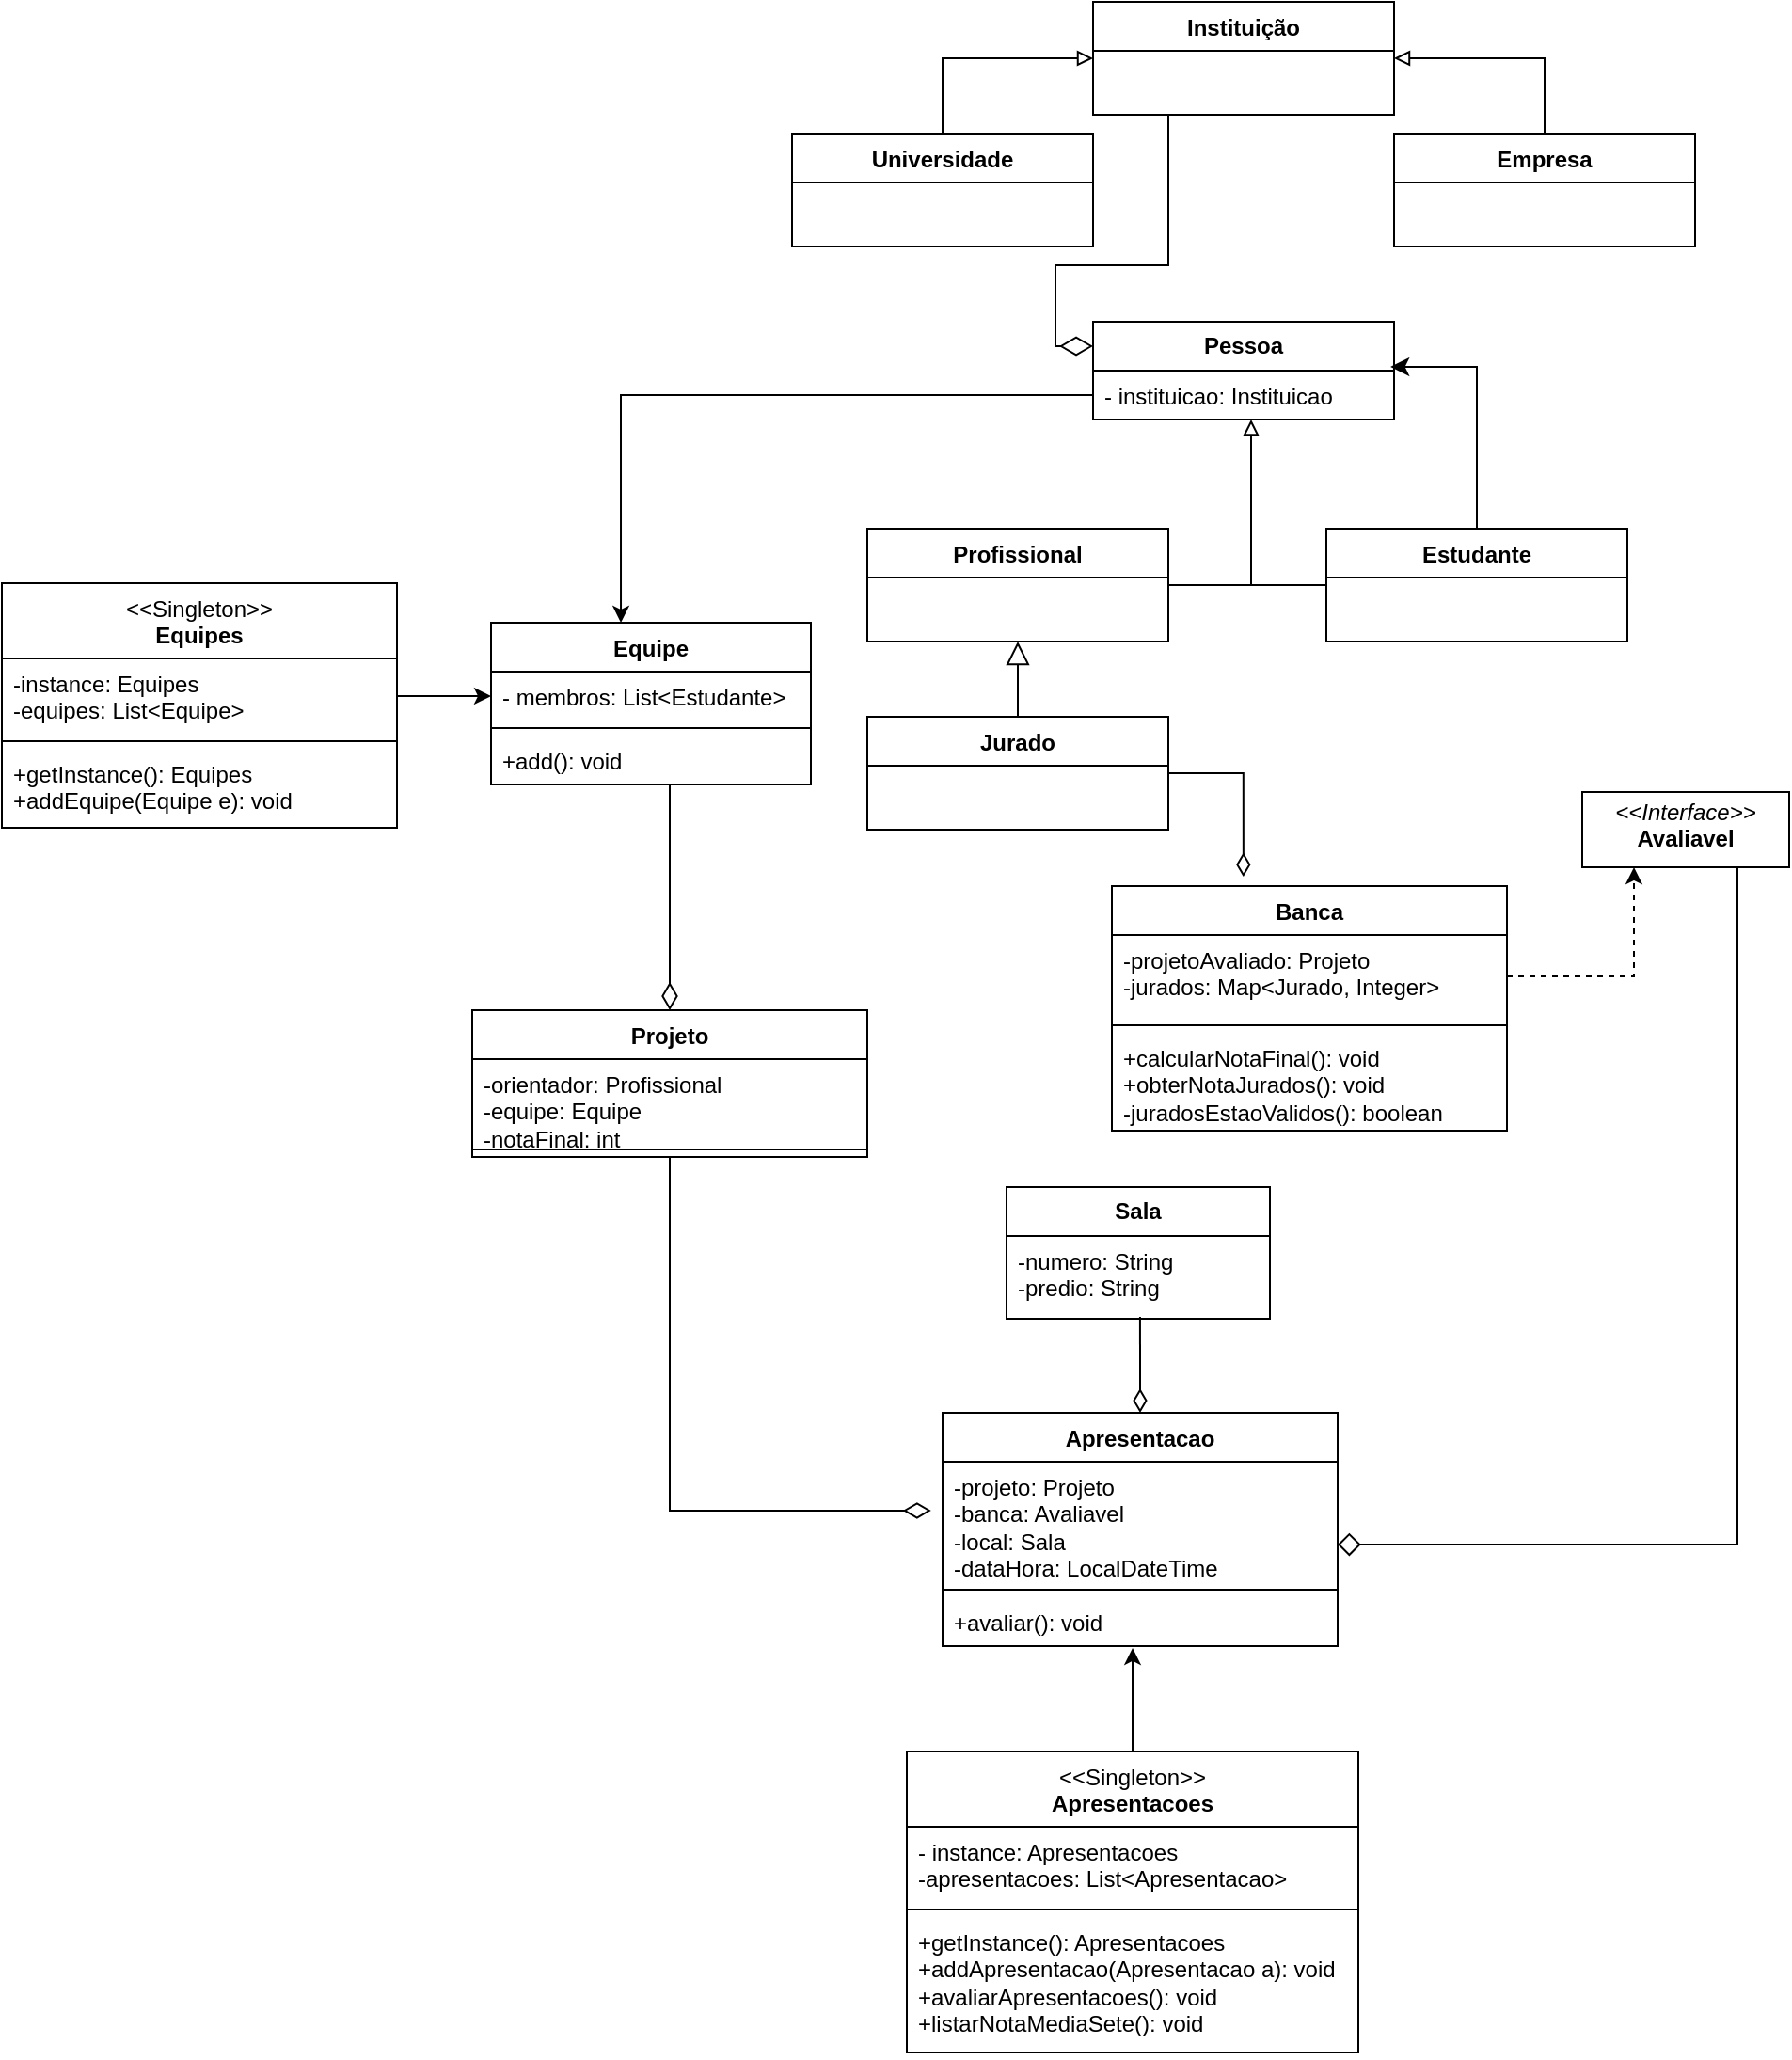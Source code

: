<mxfile version="27.1.4">
  <diagram name="Página-1" id="xgbrKAx0wlxHEmfp4IY5">
    <mxGraphModel dx="1384" dy="749" grid="1" gridSize="10" guides="1" tooltips="1" connect="1" arrows="1" fold="1" page="1" pageScale="1" pageWidth="827" pageHeight="1169" math="0" shadow="0">
      <root>
        <mxCell id="0" />
        <mxCell id="1" parent="0" />
        <mxCell id="J4c16XSMxp99QWXPM8vh-28" style="edgeStyle=orthogonalEdgeStyle;rounded=0;orthogonalLoop=1;jettySize=auto;html=1;exitX=0.25;exitY=1;exitDx=0;exitDy=0;entryX=0;entryY=0.25;entryDx=0;entryDy=0;endArrow=diamondThin;endFill=0;strokeWidth=1;endSize=15;" edge="1" parent="1" source="J4c16XSMxp99QWXPM8vh-1" target="J4c16XSMxp99QWXPM8vh-10">
          <mxGeometry relative="1" as="geometry">
            <Array as="points">
              <mxPoint x="250" y="170" />
              <mxPoint x="190" y="170" />
              <mxPoint x="190" y="213" />
            </Array>
          </mxGeometry>
        </mxCell>
        <mxCell id="J4c16XSMxp99QWXPM8vh-1" value="Instituição" style="swimlane;fontStyle=1;align=center;verticalAlign=top;childLayout=stackLayout;horizontal=1;startSize=26;horizontalStack=0;resizeParent=1;resizeParentMax=0;resizeLast=0;collapsible=1;marginBottom=0;whiteSpace=wrap;html=1;" vertex="1" parent="1">
          <mxGeometry x="210" y="30" width="160" height="60" as="geometry" />
        </mxCell>
        <mxCell id="J4c16XSMxp99QWXPM8vh-6" style="edgeStyle=orthogonalEdgeStyle;rounded=0;orthogonalLoop=1;jettySize=auto;html=1;exitX=0.5;exitY=0;exitDx=0;exitDy=0;entryX=0;entryY=0.5;entryDx=0;entryDy=0;endArrow=block;endFill=0;" edge="1" parent="1" source="J4c16XSMxp99QWXPM8vh-5" target="J4c16XSMxp99QWXPM8vh-1">
          <mxGeometry relative="1" as="geometry" />
        </mxCell>
        <mxCell id="J4c16XSMxp99QWXPM8vh-5" value="Universidade" style="swimlane;fontStyle=1;align=center;verticalAlign=top;childLayout=stackLayout;horizontal=1;startSize=26;horizontalStack=0;resizeParent=1;resizeParentMax=0;resizeLast=0;collapsible=1;marginBottom=0;whiteSpace=wrap;html=1;" vertex="1" parent="1">
          <mxGeometry x="50" y="100" width="160" height="60" as="geometry" />
        </mxCell>
        <mxCell id="J4c16XSMxp99QWXPM8vh-8" style="edgeStyle=orthogonalEdgeStyle;rounded=0;orthogonalLoop=1;jettySize=auto;html=1;exitX=0.5;exitY=0;exitDx=0;exitDy=0;entryX=1;entryY=0.5;entryDx=0;entryDy=0;endArrow=block;endFill=0;" edge="1" parent="1" source="J4c16XSMxp99QWXPM8vh-7" target="J4c16XSMxp99QWXPM8vh-1">
          <mxGeometry relative="1" as="geometry" />
        </mxCell>
        <mxCell id="J4c16XSMxp99QWXPM8vh-7" value="Empresa" style="swimlane;fontStyle=1;align=center;verticalAlign=top;childLayout=stackLayout;horizontal=1;startSize=26;horizontalStack=0;resizeParent=1;resizeParentMax=0;resizeLast=0;collapsible=1;marginBottom=0;whiteSpace=wrap;html=1;" vertex="1" parent="1">
          <mxGeometry x="370" y="100" width="160" height="60" as="geometry" />
        </mxCell>
        <mxCell id="J4c16XSMxp99QWXPM8vh-10" value="&lt;b&gt;Pessoa&lt;/b&gt;" style="swimlane;fontStyle=0;childLayout=stackLayout;horizontal=1;startSize=26;fillColor=none;horizontalStack=0;resizeParent=1;resizeParentMax=0;resizeLast=0;collapsible=1;marginBottom=0;whiteSpace=wrap;html=1;" vertex="1" parent="1">
          <mxGeometry x="210" y="200" width="160" height="52" as="geometry" />
        </mxCell>
        <mxCell id="J4c16XSMxp99QWXPM8vh-11" value="- instituicao: Instituicao" style="text;strokeColor=none;fillColor=none;align=left;verticalAlign=top;spacingLeft=4;spacingRight=4;overflow=hidden;rotatable=0;points=[[0,0.5],[1,0.5]];portConstraint=eastwest;whiteSpace=wrap;html=1;" vertex="1" parent="J4c16XSMxp99QWXPM8vh-10">
          <mxGeometry y="26" width="160" height="26" as="geometry" />
        </mxCell>
        <mxCell id="J4c16XSMxp99QWXPM8vh-21" style="edgeStyle=orthogonalEdgeStyle;rounded=0;orthogonalLoop=1;jettySize=auto;html=1;exitX=0;exitY=0.5;exitDx=0;exitDy=0;entryX=1;entryY=0.5;entryDx=0;entryDy=0;endArrow=none;startFill=0;" edge="1" parent="1" source="J4c16XSMxp99QWXPM8vh-14" target="J4c16XSMxp99QWXPM8vh-16">
          <mxGeometry relative="1" as="geometry" />
        </mxCell>
        <mxCell id="J4c16XSMxp99QWXPM8vh-14" value="Estudante" style="swimlane;fontStyle=1;align=center;verticalAlign=top;childLayout=stackLayout;horizontal=1;startSize=26;horizontalStack=0;resizeParent=1;resizeParentMax=0;resizeLast=0;collapsible=1;marginBottom=0;whiteSpace=wrap;html=1;" vertex="1" parent="1">
          <mxGeometry x="334" y="310" width="160" height="60" as="geometry" />
        </mxCell>
        <mxCell id="J4c16XSMxp99QWXPM8vh-15" style="edgeStyle=orthogonalEdgeStyle;rounded=0;orthogonalLoop=1;jettySize=auto;html=1;exitX=0.5;exitY=0;exitDx=0;exitDy=0;entryX=0.988;entryY=-0.077;entryDx=0;entryDy=0;entryPerimeter=0;endSize=7;" edge="1" parent="1" source="J4c16XSMxp99QWXPM8vh-14" target="J4c16XSMxp99QWXPM8vh-11">
          <mxGeometry relative="1" as="geometry" />
        </mxCell>
        <mxCell id="J4c16XSMxp99QWXPM8vh-16" value="&lt;div&gt;Profissional&lt;/div&gt;" style="swimlane;fontStyle=1;align=center;verticalAlign=top;childLayout=stackLayout;horizontal=1;startSize=26;horizontalStack=0;resizeParent=1;resizeParentMax=0;resizeLast=0;collapsible=1;marginBottom=0;whiteSpace=wrap;html=1;" vertex="1" parent="1">
          <mxGeometry x="90" y="310" width="160" height="60" as="geometry" />
        </mxCell>
        <mxCell id="J4c16XSMxp99QWXPM8vh-20" style="edgeStyle=orthogonalEdgeStyle;rounded=0;orthogonalLoop=1;jettySize=auto;html=1;exitX=1;exitY=0.5;exitDx=0;exitDy=0;entryX=0.525;entryY=1;entryDx=0;entryDy=0;entryPerimeter=0;endArrow=block;endFill=0;" edge="1" parent="1" source="J4c16XSMxp99QWXPM8vh-16" target="J4c16XSMxp99QWXPM8vh-11">
          <mxGeometry relative="1" as="geometry" />
        </mxCell>
        <mxCell id="J4c16XSMxp99QWXPM8vh-59" style="edgeStyle=orthogonalEdgeStyle;rounded=0;orthogonalLoop=1;jettySize=auto;html=1;entryX=0.5;entryY=0;entryDx=0;entryDy=0;endArrow=diamondThin;endFill=0;endSize=12;exitX=0.5;exitY=1;exitDx=0;exitDy=0;" edge="1" parent="1" source="J4c16XSMxp99QWXPM8vh-62" target="J4c16XSMxp99QWXPM8vh-55">
          <mxGeometry relative="1" as="geometry">
            <mxPoint x="-15" y="422" as="sourcePoint" />
            <Array as="points">
              <mxPoint x="-15" y="446" />
            </Array>
          </mxGeometry>
        </mxCell>
        <mxCell id="J4c16XSMxp99QWXPM8vh-27" style="edgeStyle=orthogonalEdgeStyle;rounded=0;orthogonalLoop=1;jettySize=auto;html=1;entryX=0.406;entryY=0;entryDx=0;entryDy=0;entryPerimeter=0;" edge="1" parent="1" source="J4c16XSMxp99QWXPM8vh-11" target="J4c16XSMxp99QWXPM8vh-62">
          <mxGeometry relative="1" as="geometry">
            <mxPoint x="-40" y="370" as="targetPoint" />
          </mxGeometry>
        </mxCell>
        <mxCell id="J4c16XSMxp99QWXPM8vh-30" style="edgeStyle=orthogonalEdgeStyle;rounded=0;orthogonalLoop=1;jettySize=auto;html=1;exitX=0.5;exitY=0;exitDx=0;exitDy=0;entryX=0.5;entryY=1;entryDx=0;entryDy=0;jumpSize=8;endArrow=block;endFill=0;endSize=10;" edge="1" parent="1" source="J4c16XSMxp99QWXPM8vh-29" target="J4c16XSMxp99QWXPM8vh-16">
          <mxGeometry relative="1" as="geometry" />
        </mxCell>
        <mxCell id="J4c16XSMxp99QWXPM8vh-29" value="Jurado" style="swimlane;fontStyle=1;align=center;verticalAlign=top;childLayout=stackLayout;horizontal=1;startSize=26;horizontalStack=0;resizeParent=1;resizeParentMax=0;resizeLast=0;collapsible=1;marginBottom=0;whiteSpace=wrap;html=1;" vertex="1" parent="1">
          <mxGeometry x="90" y="410" width="160" height="60" as="geometry" />
        </mxCell>
        <mxCell id="J4c16XSMxp99QWXPM8vh-37" value="Banca" style="swimlane;fontStyle=1;align=center;verticalAlign=top;childLayout=stackLayout;horizontal=1;startSize=26;horizontalStack=0;resizeParent=1;resizeParentMax=0;resizeLast=0;collapsible=1;marginBottom=0;whiteSpace=wrap;html=1;" vertex="1" parent="1">
          <mxGeometry x="220" y="500" width="210" height="130" as="geometry" />
        </mxCell>
        <mxCell id="J4c16XSMxp99QWXPM8vh-38" value="&lt;div&gt;-projetoAvaliado: Projeto&lt;/div&gt;&lt;div&gt;-jurados: Map&amp;lt;Jurado, Integer&amp;gt;&lt;/div&gt;" style="text;strokeColor=none;fillColor=none;align=left;verticalAlign=top;spacingLeft=4;spacingRight=4;overflow=hidden;rotatable=0;points=[[0,0.5],[1,0.5]];portConstraint=eastwest;whiteSpace=wrap;html=1;" vertex="1" parent="J4c16XSMxp99QWXPM8vh-37">
          <mxGeometry y="26" width="210" height="44" as="geometry" />
        </mxCell>
        <mxCell id="J4c16XSMxp99QWXPM8vh-39" value="" style="line;strokeWidth=1;fillColor=none;align=left;verticalAlign=middle;spacingTop=-1;spacingLeft=3;spacingRight=3;rotatable=0;labelPosition=right;points=[];portConstraint=eastwest;strokeColor=inherit;" vertex="1" parent="J4c16XSMxp99QWXPM8vh-37">
          <mxGeometry y="70" width="210" height="8" as="geometry" />
        </mxCell>
        <mxCell id="J4c16XSMxp99QWXPM8vh-40" value="&lt;div&gt;+calcularNotaFinal(): void&lt;/div&gt;&lt;div&gt;+obterNotaJurados(): void&lt;/div&gt;&lt;div&gt;-juradosEstaoValidos(): boolean&lt;/div&gt;" style="text;strokeColor=none;fillColor=none;align=left;verticalAlign=top;spacingLeft=4;spacingRight=4;overflow=hidden;rotatable=0;points=[[0,0.5],[1,0.5]];portConstraint=eastwest;whiteSpace=wrap;html=1;" vertex="1" parent="J4c16XSMxp99QWXPM8vh-37">
          <mxGeometry y="78" width="210" height="52" as="geometry" />
        </mxCell>
        <mxCell id="J4c16XSMxp99QWXPM8vh-41" style="edgeStyle=orthogonalEdgeStyle;rounded=0;orthogonalLoop=1;jettySize=auto;html=1;exitX=1;exitY=0.5;exitDx=0;exitDy=0;entryX=0.333;entryY=-0.038;entryDx=0;entryDy=0;entryPerimeter=0;endSize=10;endArrow=diamondThin;endFill=0;" edge="1" parent="1" source="J4c16XSMxp99QWXPM8vh-29" target="J4c16XSMxp99QWXPM8vh-37">
          <mxGeometry relative="1" as="geometry" />
        </mxCell>
        <mxCell id="J4c16XSMxp99QWXPM8vh-42" value="&lt;p style=&quot;margin:0px;margin-top:4px;text-align:center;&quot;&gt;&lt;i&gt;&amp;lt;&amp;lt;Interface&amp;gt;&amp;gt;&lt;/i&gt;&lt;br&gt;&lt;b&gt;Avaliavel&lt;/b&gt;&lt;/p&gt;" style="verticalAlign=top;align=left;overflow=fill;html=1;whiteSpace=wrap;" vertex="1" parent="1">
          <mxGeometry x="470" y="450" width="110" height="40" as="geometry" />
        </mxCell>
        <mxCell id="J4c16XSMxp99QWXPM8vh-43" style="edgeStyle=orthogonalEdgeStyle;rounded=0;orthogonalLoop=1;jettySize=auto;html=1;exitX=1;exitY=0.5;exitDx=0;exitDy=0;entryX=0.25;entryY=1;entryDx=0;entryDy=0;dashed=1;" edge="1" parent="1" source="J4c16XSMxp99QWXPM8vh-38" target="J4c16XSMxp99QWXPM8vh-42">
          <mxGeometry relative="1" as="geometry" />
        </mxCell>
        <mxCell id="J4c16XSMxp99QWXPM8vh-45" value="Apresentacao" style="swimlane;fontStyle=1;align=center;verticalAlign=top;childLayout=stackLayout;horizontal=1;startSize=26;horizontalStack=0;resizeParent=1;resizeParentMax=0;resizeLast=0;collapsible=1;marginBottom=0;whiteSpace=wrap;html=1;" vertex="1" parent="1">
          <mxGeometry x="130" y="780" width="210" height="124" as="geometry" />
        </mxCell>
        <mxCell id="J4c16XSMxp99QWXPM8vh-46" value="&lt;div&gt;-projeto: Projeto&lt;/div&gt;&lt;div&gt;-banca: Avaliavel&lt;/div&gt;&lt;div&gt;-local: Sala&lt;/div&gt;&lt;div&gt;-dataHora: LocalDateTime&lt;/div&gt;" style="text;strokeColor=none;fillColor=none;align=left;verticalAlign=top;spacingLeft=4;spacingRight=4;overflow=hidden;rotatable=0;points=[[0,0.5],[1,0.5]];portConstraint=eastwest;whiteSpace=wrap;html=1;" vertex="1" parent="J4c16XSMxp99QWXPM8vh-45">
          <mxGeometry y="26" width="210" height="64" as="geometry" />
        </mxCell>
        <mxCell id="J4c16XSMxp99QWXPM8vh-47" value="" style="line;strokeWidth=1;fillColor=none;align=left;verticalAlign=middle;spacingTop=-1;spacingLeft=3;spacingRight=3;rotatable=0;labelPosition=right;points=[];portConstraint=eastwest;strokeColor=inherit;" vertex="1" parent="J4c16XSMxp99QWXPM8vh-45">
          <mxGeometry y="90" width="210" height="8" as="geometry" />
        </mxCell>
        <mxCell id="J4c16XSMxp99QWXPM8vh-48" value="+avaliar(): void" style="text;strokeColor=none;fillColor=none;align=left;verticalAlign=top;spacingLeft=4;spacingRight=4;overflow=hidden;rotatable=0;points=[[0,0.5],[1,0.5]];portConstraint=eastwest;whiteSpace=wrap;html=1;" vertex="1" parent="J4c16XSMxp99QWXPM8vh-45">
          <mxGeometry y="98" width="210" height="26" as="geometry" />
        </mxCell>
        <mxCell id="J4c16XSMxp99QWXPM8vh-49" style="edgeStyle=orthogonalEdgeStyle;rounded=0;orthogonalLoop=1;jettySize=auto;html=1;exitX=0.75;exitY=1;exitDx=0;exitDy=0;entryX=1;entryY=0.688;entryDx=0;entryDy=0;entryPerimeter=0;endArrow=diamond;endFill=0;endSize=10;" edge="1" parent="1" source="J4c16XSMxp99QWXPM8vh-42" target="J4c16XSMxp99QWXPM8vh-46">
          <mxGeometry relative="1" as="geometry" />
        </mxCell>
        <mxCell id="J4c16XSMxp99QWXPM8vh-53" style="edgeStyle=orthogonalEdgeStyle;rounded=0;orthogonalLoop=1;jettySize=auto;html=1;exitX=0.507;exitY=0.977;exitDx=0;exitDy=0;entryX=0.5;entryY=0;entryDx=0;entryDy=0;endArrow=diamondThin;endFill=0;endSize=10;exitPerimeter=0;" edge="1" parent="1" source="J4c16XSMxp99QWXPM8vh-67" target="J4c16XSMxp99QWXPM8vh-45">
          <mxGeometry relative="1" as="geometry">
            <mxPoint x="235" y="730" as="sourcePoint" />
          </mxGeometry>
        </mxCell>
        <mxCell id="J4c16XSMxp99QWXPM8vh-55" value="Projeto" style="swimlane;fontStyle=1;align=center;verticalAlign=top;childLayout=stackLayout;horizontal=1;startSize=26;horizontalStack=0;resizeParent=1;resizeParentMax=0;resizeLast=0;collapsible=1;marginBottom=0;whiteSpace=wrap;html=1;" vertex="1" parent="1">
          <mxGeometry x="-120" y="566" width="210" height="78" as="geometry" />
        </mxCell>
        <mxCell id="J4c16XSMxp99QWXPM8vh-56" value="&lt;div&gt;-orientador: Profissional&lt;/div&gt;&lt;div&gt;-equipe: Equipe&lt;/div&gt;&lt;div&gt;-notaFinal: int&lt;/div&gt;" style="text;strokeColor=none;fillColor=none;align=left;verticalAlign=top;spacingLeft=4;spacingRight=4;overflow=hidden;rotatable=0;points=[[0,0.5],[1,0.5]];portConstraint=eastwest;whiteSpace=wrap;html=1;" vertex="1" parent="J4c16XSMxp99QWXPM8vh-55">
          <mxGeometry y="26" width="210" height="44" as="geometry" />
        </mxCell>
        <mxCell id="J4c16XSMxp99QWXPM8vh-57" value="" style="line;strokeWidth=1;fillColor=none;align=left;verticalAlign=middle;spacingTop=-1;spacingLeft=3;spacingRight=3;rotatable=0;labelPosition=right;points=[];portConstraint=eastwest;strokeColor=inherit;" vertex="1" parent="J4c16XSMxp99QWXPM8vh-55">
          <mxGeometry y="70" width="210" height="8" as="geometry" />
        </mxCell>
        <mxCell id="J4c16XSMxp99QWXPM8vh-60" style="edgeStyle=orthogonalEdgeStyle;rounded=0;orthogonalLoop=1;jettySize=auto;html=1;exitX=0.5;exitY=1;exitDx=0;exitDy=0;entryX=-0.029;entryY=0.406;entryDx=0;entryDy=0;entryPerimeter=0;endSize=12;endArrow=diamondThin;endFill=0;" edge="1" parent="1" source="J4c16XSMxp99QWXPM8vh-55" target="J4c16XSMxp99QWXPM8vh-46">
          <mxGeometry relative="1" as="geometry" />
        </mxCell>
        <mxCell id="J4c16XSMxp99QWXPM8vh-62" value="Equipe" style="swimlane;fontStyle=1;align=center;verticalAlign=top;childLayout=stackLayout;horizontal=1;startSize=26;horizontalStack=0;resizeParent=1;resizeParentMax=0;resizeLast=0;collapsible=1;marginBottom=0;whiteSpace=wrap;html=1;" vertex="1" parent="1">
          <mxGeometry x="-110" y="360" width="170" height="86" as="geometry" />
        </mxCell>
        <mxCell id="J4c16XSMxp99QWXPM8vh-63" value="- membros: List&amp;lt;Estudante&amp;gt;" style="text;strokeColor=none;fillColor=none;align=left;verticalAlign=top;spacingLeft=4;spacingRight=4;overflow=hidden;rotatable=0;points=[[0,0.5],[1,0.5]];portConstraint=eastwest;whiteSpace=wrap;html=1;" vertex="1" parent="J4c16XSMxp99QWXPM8vh-62">
          <mxGeometry y="26" width="170" height="26" as="geometry" />
        </mxCell>
        <mxCell id="J4c16XSMxp99QWXPM8vh-64" value="" style="line;strokeWidth=1;fillColor=none;align=left;verticalAlign=middle;spacingTop=-1;spacingLeft=3;spacingRight=3;rotatable=0;labelPosition=right;points=[];portConstraint=eastwest;strokeColor=inherit;" vertex="1" parent="J4c16XSMxp99QWXPM8vh-62">
          <mxGeometry y="52" width="170" height="8" as="geometry" />
        </mxCell>
        <mxCell id="J4c16XSMxp99QWXPM8vh-65" value="+add(): void" style="text;strokeColor=none;fillColor=none;align=left;verticalAlign=top;spacingLeft=4;spacingRight=4;overflow=hidden;rotatable=0;points=[[0,0.5],[1,0.5]];portConstraint=eastwest;whiteSpace=wrap;html=1;" vertex="1" parent="J4c16XSMxp99QWXPM8vh-62">
          <mxGeometry y="60" width="170" height="26" as="geometry" />
        </mxCell>
        <mxCell id="J4c16XSMxp99QWXPM8vh-66" value="&lt;b&gt;Sala&lt;/b&gt;" style="swimlane;fontStyle=0;childLayout=stackLayout;horizontal=1;startSize=26;fillColor=none;horizontalStack=0;resizeParent=1;resizeParentMax=0;resizeLast=0;collapsible=1;marginBottom=0;whiteSpace=wrap;html=1;" vertex="1" parent="1">
          <mxGeometry x="164" y="660" width="140" height="70" as="geometry" />
        </mxCell>
        <mxCell id="J4c16XSMxp99QWXPM8vh-67" value="&lt;div&gt;-numero: String&lt;/div&gt;&lt;div&gt;-predio: String&lt;/div&gt;" style="text;strokeColor=none;fillColor=none;align=left;verticalAlign=top;spacingLeft=4;spacingRight=4;overflow=hidden;rotatable=0;points=[[0,0.5],[1,0.5]];portConstraint=eastwest;whiteSpace=wrap;html=1;" vertex="1" parent="J4c16XSMxp99QWXPM8vh-66">
          <mxGeometry y="26" width="140" height="44" as="geometry" />
        </mxCell>
        <mxCell id="J4c16XSMxp99QWXPM8vh-72" value="&lt;span style=&quot;font-weight: normal;&quot;&gt;&amp;lt;&amp;lt;Singleton&amp;gt;&amp;gt;&lt;/span&gt;&lt;div&gt;Equipes&lt;/div&gt;" style="swimlane;fontStyle=1;align=center;verticalAlign=top;childLayout=stackLayout;horizontal=1;startSize=40;horizontalStack=0;resizeParent=1;resizeParentMax=0;resizeLast=0;collapsible=1;marginBottom=0;whiteSpace=wrap;html=1;" vertex="1" parent="1">
          <mxGeometry x="-370" y="339" width="210" height="130" as="geometry" />
        </mxCell>
        <mxCell id="J4c16XSMxp99QWXPM8vh-73" value="&lt;div&gt;-instance: Equipes&lt;/div&gt;&lt;div&gt;-equipes: List&amp;lt;Equipe&amp;gt;&lt;/div&gt;" style="text;strokeColor=none;fillColor=none;align=left;verticalAlign=top;spacingLeft=4;spacingRight=4;overflow=hidden;rotatable=0;points=[[0,0.5],[1,0.5]];portConstraint=eastwest;whiteSpace=wrap;html=1;" vertex="1" parent="J4c16XSMxp99QWXPM8vh-72">
          <mxGeometry y="40" width="210" height="40" as="geometry" />
        </mxCell>
        <mxCell id="J4c16XSMxp99QWXPM8vh-74" value="" style="line;strokeWidth=1;fillColor=none;align=left;verticalAlign=middle;spacingTop=-1;spacingLeft=3;spacingRight=3;rotatable=0;labelPosition=right;points=[];portConstraint=eastwest;strokeColor=inherit;" vertex="1" parent="J4c16XSMxp99QWXPM8vh-72">
          <mxGeometry y="80" width="210" height="8" as="geometry" />
        </mxCell>
        <mxCell id="J4c16XSMxp99QWXPM8vh-75" value="&lt;div&gt;+getInstance(): Equipes&lt;/div&gt;&lt;div&gt;+addEquipe(Equipe e): void&lt;/div&gt;" style="text;strokeColor=none;fillColor=none;align=left;verticalAlign=top;spacingLeft=4;spacingRight=4;overflow=hidden;rotatable=0;points=[[0,0.5],[1,0.5]];portConstraint=eastwest;whiteSpace=wrap;html=1;" vertex="1" parent="J4c16XSMxp99QWXPM8vh-72">
          <mxGeometry y="88" width="210" height="42" as="geometry" />
        </mxCell>
        <mxCell id="J4c16XSMxp99QWXPM8vh-76" value="&lt;span style=&quot;font-weight: normal;&quot;&gt;&amp;lt;&amp;lt;Singleton&amp;gt;&amp;gt;&lt;/span&gt;&lt;div&gt;Apresentacoes&lt;/div&gt;" style="swimlane;fontStyle=1;align=center;verticalAlign=top;childLayout=stackLayout;horizontal=1;startSize=40;horizontalStack=0;resizeParent=1;resizeParentMax=0;resizeLast=0;collapsible=1;marginBottom=0;whiteSpace=wrap;html=1;" vertex="1" parent="1">
          <mxGeometry x="111" y="960" width="240" height="160" as="geometry" />
        </mxCell>
        <mxCell id="J4c16XSMxp99QWXPM8vh-77" value="&lt;div&gt;- instance: Apresentacoes&lt;/div&gt;&lt;div&gt;-apresentacoes: List&amp;lt;Apresentacao&amp;gt;&lt;/div&gt;" style="text;strokeColor=none;fillColor=none;align=left;verticalAlign=top;spacingLeft=4;spacingRight=4;overflow=hidden;rotatable=0;points=[[0,0.5],[1,0.5]];portConstraint=eastwest;whiteSpace=wrap;html=1;" vertex="1" parent="J4c16XSMxp99QWXPM8vh-76">
          <mxGeometry y="40" width="240" height="40" as="geometry" />
        </mxCell>
        <mxCell id="J4c16XSMxp99QWXPM8vh-78" value="" style="line;strokeWidth=1;fillColor=none;align=left;verticalAlign=middle;spacingTop=-1;spacingLeft=3;spacingRight=3;rotatable=0;labelPosition=right;points=[];portConstraint=eastwest;strokeColor=inherit;" vertex="1" parent="J4c16XSMxp99QWXPM8vh-76">
          <mxGeometry y="80" width="240" height="8" as="geometry" />
        </mxCell>
        <mxCell id="J4c16XSMxp99QWXPM8vh-79" value="&lt;div&gt;+getInstance(): Apresentacoes&lt;/div&gt;&lt;div&gt;+addApresentacao(Apresentacao a): void&lt;/div&gt;&lt;div&gt;+avaliarApresentacoes(): void&lt;/div&gt;&lt;div&gt;+listarNotaMediaSete(): void&lt;/div&gt;" style="text;strokeColor=none;fillColor=none;align=left;verticalAlign=top;spacingLeft=4;spacingRight=4;overflow=hidden;rotatable=0;points=[[0,0.5],[1,0.5]];portConstraint=eastwest;whiteSpace=wrap;html=1;" vertex="1" parent="J4c16XSMxp99QWXPM8vh-76">
          <mxGeometry y="88" width="240" height="72" as="geometry" />
        </mxCell>
        <mxCell id="J4c16XSMxp99QWXPM8vh-82" style="edgeStyle=orthogonalEdgeStyle;rounded=0;orthogonalLoop=1;jettySize=auto;html=1;entryX=0.481;entryY=1.038;entryDx=0;entryDy=0;entryPerimeter=0;" edge="1" parent="1" source="J4c16XSMxp99QWXPM8vh-76" target="J4c16XSMxp99QWXPM8vh-48">
          <mxGeometry relative="1" as="geometry" />
        </mxCell>
        <mxCell id="J4c16XSMxp99QWXPM8vh-85" style="edgeStyle=orthogonalEdgeStyle;rounded=0;orthogonalLoop=1;jettySize=auto;html=1;exitX=1;exitY=0.5;exitDx=0;exitDy=0;entryX=0;entryY=0.5;entryDx=0;entryDy=0;" edge="1" parent="1" source="J4c16XSMxp99QWXPM8vh-73" target="J4c16XSMxp99QWXPM8vh-63">
          <mxGeometry relative="1" as="geometry" />
        </mxCell>
      </root>
    </mxGraphModel>
  </diagram>
</mxfile>

